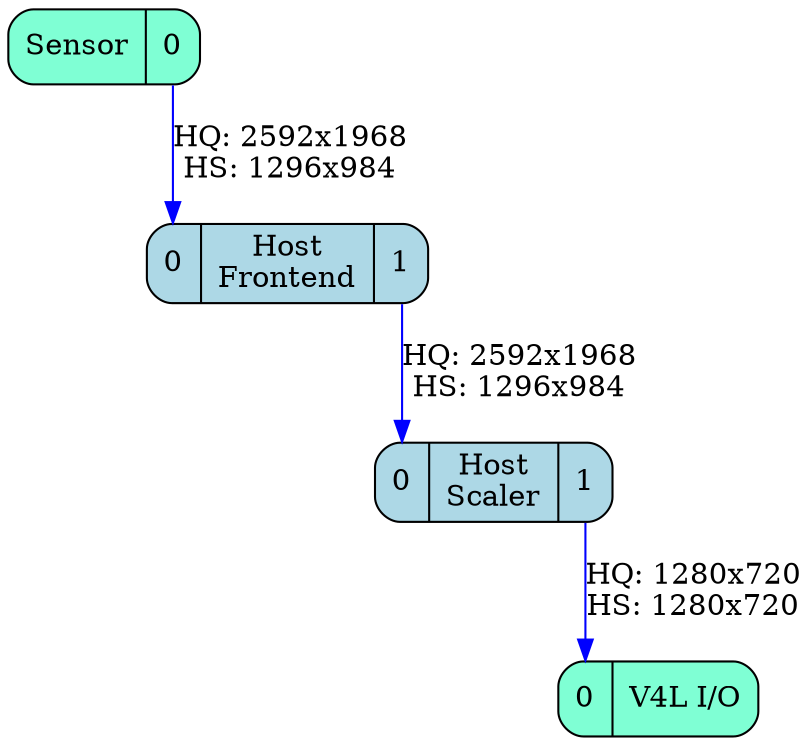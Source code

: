 # SPDX-License-Identifier: GPL-2.0-only

digraph board {
	rankdir=TB
	colorscheme=x11
	scaler [label="{<scaler_0> 0} | Host\nScaler | {<scaler_1> 1} ", shape=Mrecord, style=filled, fillcolor=lightblue]
	frontend [label="{<frontend_0> 0} | Host\nFrontend | {<frontend_1> 1}", shape=Mrecord, style=filled, fillcolor=lightblue]
	sensor [label="Sensor | {<sensor_0> 0}", shape=Mrecord, style=filled, fillcolor=aquamarine]
	io [label="{<io_0> 0} | V4L I/O", shape=Mrecord, style=filled, fillcolor=aquamarine]

	sensor:sensor_0 -> frontend:frontend_0 [color=blue, label="HQ: 2592x1968\nHS: 1296x984"]
	frontend:frontend_1 -> scaler:scaler_0 [color=blue, label="HQ: 2592x1968\nHS: 1296x984"]
	scaler:scaler_1 -> io:io_0 [color=blue, label="HQ: 1280x720\nHS: 1280x720"]
}
